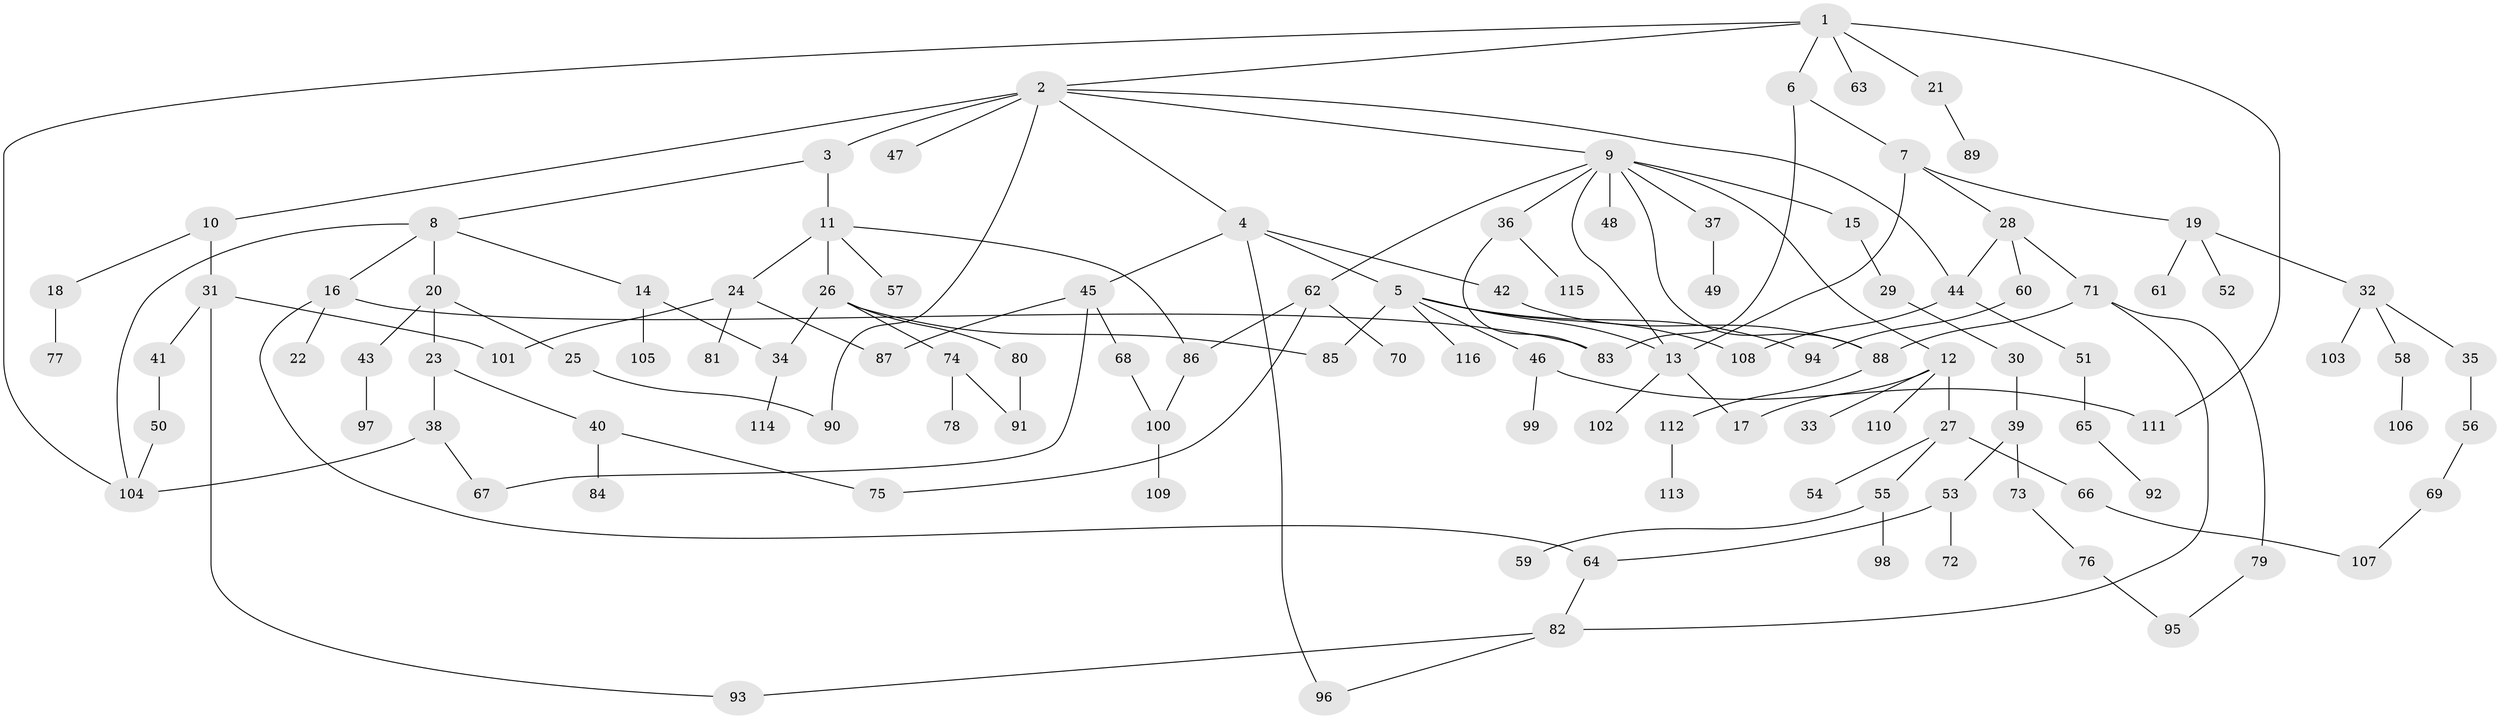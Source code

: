 // coarse degree distribution, {11: 0.017241379310344827, 3: 0.034482758620689655, 1: 0.46551724137931033, 5: 0.034482758620689655, 2: 0.25862068965517243, 4: 0.1206896551724138, 6: 0.034482758620689655, 15: 0.017241379310344827, 9: 0.017241379310344827}
// Generated by graph-tools (version 1.1) at 2025/46/03/04/25 21:46:12]
// undirected, 116 vertices, 145 edges
graph export_dot {
graph [start="1"]
  node [color=gray90,style=filled];
  1;
  2;
  3;
  4;
  5;
  6;
  7;
  8;
  9;
  10;
  11;
  12;
  13;
  14;
  15;
  16;
  17;
  18;
  19;
  20;
  21;
  22;
  23;
  24;
  25;
  26;
  27;
  28;
  29;
  30;
  31;
  32;
  33;
  34;
  35;
  36;
  37;
  38;
  39;
  40;
  41;
  42;
  43;
  44;
  45;
  46;
  47;
  48;
  49;
  50;
  51;
  52;
  53;
  54;
  55;
  56;
  57;
  58;
  59;
  60;
  61;
  62;
  63;
  64;
  65;
  66;
  67;
  68;
  69;
  70;
  71;
  72;
  73;
  74;
  75;
  76;
  77;
  78;
  79;
  80;
  81;
  82;
  83;
  84;
  85;
  86;
  87;
  88;
  89;
  90;
  91;
  92;
  93;
  94;
  95;
  96;
  97;
  98;
  99;
  100;
  101;
  102;
  103;
  104;
  105;
  106;
  107;
  108;
  109;
  110;
  111;
  112;
  113;
  114;
  115;
  116;
  1 -- 2;
  1 -- 6;
  1 -- 21;
  1 -- 63;
  1 -- 111;
  1 -- 104;
  2 -- 3;
  2 -- 4;
  2 -- 9;
  2 -- 10;
  2 -- 44;
  2 -- 47;
  2 -- 90;
  3 -- 8;
  3 -- 11;
  4 -- 5;
  4 -- 42;
  4 -- 45;
  4 -- 96;
  5 -- 46;
  5 -- 94;
  5 -- 108;
  5 -- 116;
  5 -- 85;
  5 -- 13;
  6 -- 7;
  6 -- 83;
  7 -- 19;
  7 -- 28;
  7 -- 13;
  8 -- 14;
  8 -- 16;
  8 -- 20;
  8 -- 104;
  9 -- 12;
  9 -- 13;
  9 -- 15;
  9 -- 36;
  9 -- 37;
  9 -- 48;
  9 -- 62;
  9 -- 88;
  10 -- 18;
  10 -- 31;
  11 -- 24;
  11 -- 26;
  11 -- 57;
  11 -- 86;
  12 -- 27;
  12 -- 33;
  12 -- 110;
  12 -- 17;
  13 -- 17;
  13 -- 102;
  14 -- 105;
  14 -- 34;
  15 -- 29;
  16 -- 22;
  16 -- 83;
  16 -- 64;
  18 -- 77;
  19 -- 32;
  19 -- 52;
  19 -- 61;
  20 -- 23;
  20 -- 25;
  20 -- 43;
  21 -- 89;
  23 -- 38;
  23 -- 40;
  24 -- 81;
  24 -- 87;
  24 -- 101;
  25 -- 90;
  26 -- 34;
  26 -- 74;
  26 -- 80;
  26 -- 85;
  27 -- 54;
  27 -- 55;
  27 -- 66;
  28 -- 60;
  28 -- 71;
  28 -- 44;
  29 -- 30;
  30 -- 39;
  31 -- 41;
  31 -- 101;
  31 -- 93;
  32 -- 35;
  32 -- 58;
  32 -- 103;
  34 -- 114;
  35 -- 56;
  36 -- 115;
  36 -- 83;
  37 -- 49;
  38 -- 104;
  38 -- 67;
  39 -- 53;
  39 -- 73;
  40 -- 75;
  40 -- 84;
  41 -- 50;
  42 -- 88;
  43 -- 97;
  44 -- 51;
  44 -- 108;
  45 -- 67;
  45 -- 68;
  45 -- 87;
  46 -- 99;
  46 -- 111;
  50 -- 104;
  51 -- 65;
  53 -- 64;
  53 -- 72;
  55 -- 59;
  55 -- 98;
  56 -- 69;
  58 -- 106;
  60 -- 94;
  62 -- 70;
  62 -- 86;
  62 -- 75;
  64 -- 82;
  65 -- 92;
  66 -- 107;
  68 -- 100;
  69 -- 107;
  71 -- 79;
  71 -- 82;
  71 -- 88;
  73 -- 76;
  74 -- 78;
  74 -- 91;
  76 -- 95;
  79 -- 95;
  80 -- 91;
  82 -- 93;
  82 -- 96;
  86 -- 100;
  88 -- 112;
  100 -- 109;
  112 -- 113;
}
